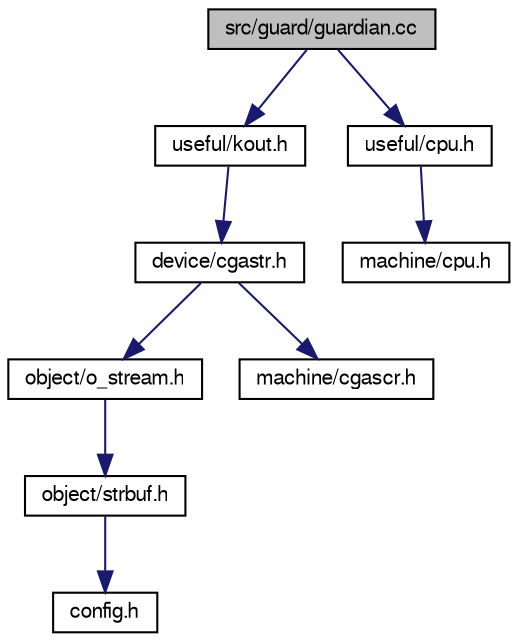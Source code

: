 digraph "src/guard/guardian.cc"
{
  bgcolor="transparent";
  edge [fontname="FreeSans",fontsize="10",labelfontname="FreeSans",labelfontsize="10"];
  node [fontname="FreeSans",fontsize="10",shape=record];
  Node1 [label="src/guard/guardian.cc",height=0.2,width=0.4,color="black", fillcolor="grey75", style="filled" fontcolor="black"];
  Node1 -> Node2 [color="midnightblue",fontsize="10",style="solid",fontname="FreeSans"];
  Node2 [label="useful/kout.h",height=0.2,width=0.4,color="black",URL="$kout_8h.html",tooltip="alles notwendige zum nutzen der in main.cc deklarierten globalen Variable kout"];
  Node2 -> Node3 [color="midnightblue",fontsize="10",style="solid",fontname="FreeSans"];
  Node3 [label="device/cgastr.h",height=0.2,width=0.4,color="black",URL="$cgastr_8h.html"];
  Node3 -> Node4 [color="midnightblue",fontsize="10",style="solid",fontname="FreeSans"];
  Node4 [label="object/o_stream.h",height=0.2,width=0.4,color="black",URL="$o__stream_8h.html"];
  Node4 -> Node5 [color="midnightblue",fontsize="10",style="solid",fontname="FreeSans"];
  Node5 [label="object/strbuf.h",height=0.2,width=0.4,color="black",URL="$strbuf_8h.html"];
  Node5 -> Node6 [color="midnightblue",fontsize="10",style="solid",fontname="FreeSans"];
  Node6 [label="config.h",height=0.2,width=0.4,color="black",URL="$config_8h.html",tooltip="verschiedene defines für Einstellungen"];
  Node3 -> Node7 [color="midnightblue",fontsize="10",style="solid",fontname="FreeSans"];
  Node7 [label="machine/cgascr.h",height=0.2,width=0.4,color="black",URL="$cgascr_8h.html"];
  Node1 -> Node8 [color="midnightblue",fontsize="10",style="solid",fontname="FreeSans"];
  Node8 [label="useful/cpu.h",height=0.2,width=0.4,color="black",URL="$useful_2cpu_8h.html",tooltip="alles notwendige zum nutzen der in main.cc deklarierten globalen Variable cpu"];
  Node8 -> Node9 [color="midnightblue",fontsize="10",style="solid",fontname="FreeSans"];
  Node9 [label="machine/cpu.h",height=0.2,width=0.4,color="black",URL="$machine_2cpu_8h.html"];
}
